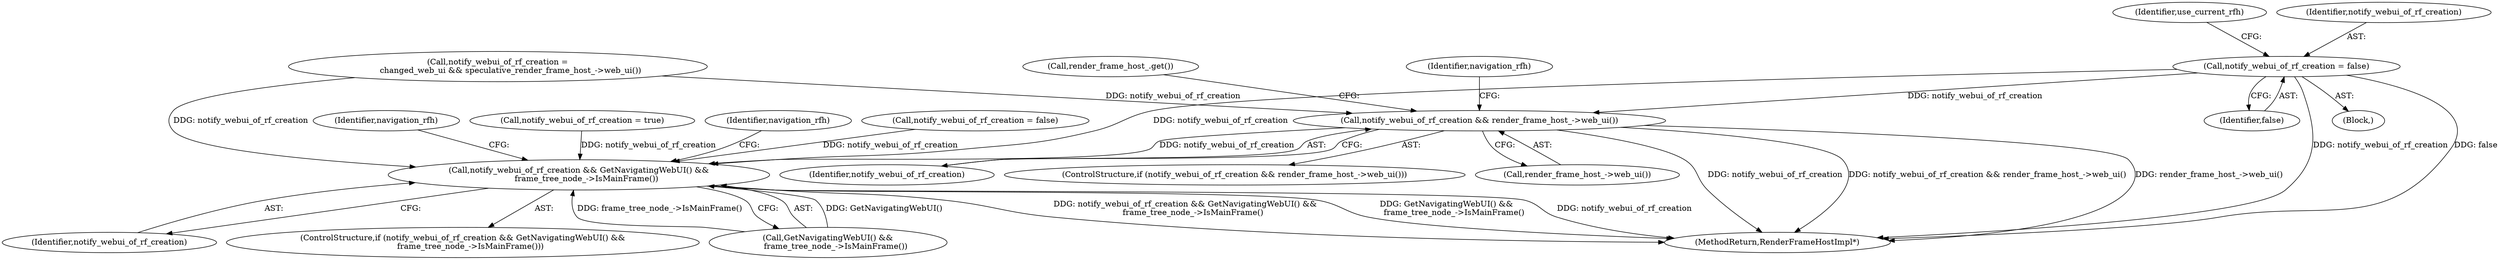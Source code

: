 digraph "0_Chrome_5cd363bc34f508c63b66e653bc41bd1783a4b711@API" {
"1000133" [label="(Call,notify_webui_of_rf_creation = false)"];
"1000222" [label="(Call,notify_webui_of_rf_creation && render_frame_host_->web_ui())"];
"1000265" [label="(Call,notify_webui_of_rf_creation && GetNavigatingWebUI() &&\n      frame_tree_node_->IsMainFrame())"];
"1000265" [label="(Call,notify_webui_of_rf_creation && GetNavigatingWebUI() &&\n      frame_tree_node_->IsMainFrame())"];
"1000274" [label="(Identifier,navigation_rfh)"];
"1000106" [label="(Block,)"];
"1000267" [label="(Call,GetNavigatingWebUI() &&\n      frame_tree_node_->IsMainFrame())"];
"1000223" [label="(Identifier,notify_webui_of_rf_creation)"];
"1000221" [label="(ControlStructure,if (notify_webui_of_rf_creation && render_frame_host_->web_ui()))"];
"1000264" [label="(ControlStructure,if (notify_webui_of_rf_creation && GetNavigatingWebUI() &&\n      frame_tree_node_->IsMainFrame()))"];
"1000251" [label="(Call,notify_webui_of_rf_creation = true)"];
"1000266" [label="(Identifier,notify_webui_of_rf_creation)"];
"1000275" [label="(MethodReturn,RenderFrameHostImpl*)"];
"1000133" [label="(Call,notify_webui_of_rf_creation = false)"];
"1000135" [label="(Identifier,false)"];
"1000137" [label="(Identifier,use_current_rfh)"];
"1000272" [label="(Identifier,navigation_rfh)"];
"1000227" [label="(Call,render_frame_host_.get())"];
"1000224" [label="(Call,render_frame_host_->web_ui())"];
"1000222" [label="(Call,notify_webui_of_rf_creation && render_frame_host_->web_ui())"];
"1000228" [label="(Call,notify_webui_of_rf_creation = false)"];
"1000201" [label="(Call,notify_webui_of_rf_creation =\n          changed_web_ui && speculative_render_frame_host_->web_ui())"];
"1000134" [label="(Identifier,notify_webui_of_rf_creation)"];
"1000233" [label="(Identifier,navigation_rfh)"];
"1000133" -> "1000106"  [label="AST: "];
"1000133" -> "1000135"  [label="CFG: "];
"1000134" -> "1000133"  [label="AST: "];
"1000135" -> "1000133"  [label="AST: "];
"1000137" -> "1000133"  [label="CFG: "];
"1000133" -> "1000275"  [label="DDG: notify_webui_of_rf_creation"];
"1000133" -> "1000275"  [label="DDG: false"];
"1000133" -> "1000222"  [label="DDG: notify_webui_of_rf_creation"];
"1000133" -> "1000265"  [label="DDG: notify_webui_of_rf_creation"];
"1000222" -> "1000221"  [label="AST: "];
"1000222" -> "1000223"  [label="CFG: "];
"1000222" -> "1000224"  [label="CFG: "];
"1000223" -> "1000222"  [label="AST: "];
"1000224" -> "1000222"  [label="AST: "];
"1000227" -> "1000222"  [label="CFG: "];
"1000233" -> "1000222"  [label="CFG: "];
"1000222" -> "1000275"  [label="DDG: notify_webui_of_rf_creation"];
"1000222" -> "1000275"  [label="DDG: notify_webui_of_rf_creation && render_frame_host_->web_ui()"];
"1000222" -> "1000275"  [label="DDG: render_frame_host_->web_ui()"];
"1000201" -> "1000222"  [label="DDG: notify_webui_of_rf_creation"];
"1000222" -> "1000265"  [label="DDG: notify_webui_of_rf_creation"];
"1000265" -> "1000264"  [label="AST: "];
"1000265" -> "1000266"  [label="CFG: "];
"1000265" -> "1000267"  [label="CFG: "];
"1000266" -> "1000265"  [label="AST: "];
"1000267" -> "1000265"  [label="AST: "];
"1000272" -> "1000265"  [label="CFG: "];
"1000274" -> "1000265"  [label="CFG: "];
"1000265" -> "1000275"  [label="DDG: notify_webui_of_rf_creation && GetNavigatingWebUI() &&\n      frame_tree_node_->IsMainFrame()"];
"1000265" -> "1000275"  [label="DDG: GetNavigatingWebUI() &&\n      frame_tree_node_->IsMainFrame()"];
"1000265" -> "1000275"  [label="DDG: notify_webui_of_rf_creation"];
"1000201" -> "1000265"  [label="DDG: notify_webui_of_rf_creation"];
"1000228" -> "1000265"  [label="DDG: notify_webui_of_rf_creation"];
"1000251" -> "1000265"  [label="DDG: notify_webui_of_rf_creation"];
"1000267" -> "1000265"  [label="DDG: GetNavigatingWebUI()"];
"1000267" -> "1000265"  [label="DDG: frame_tree_node_->IsMainFrame()"];
}
